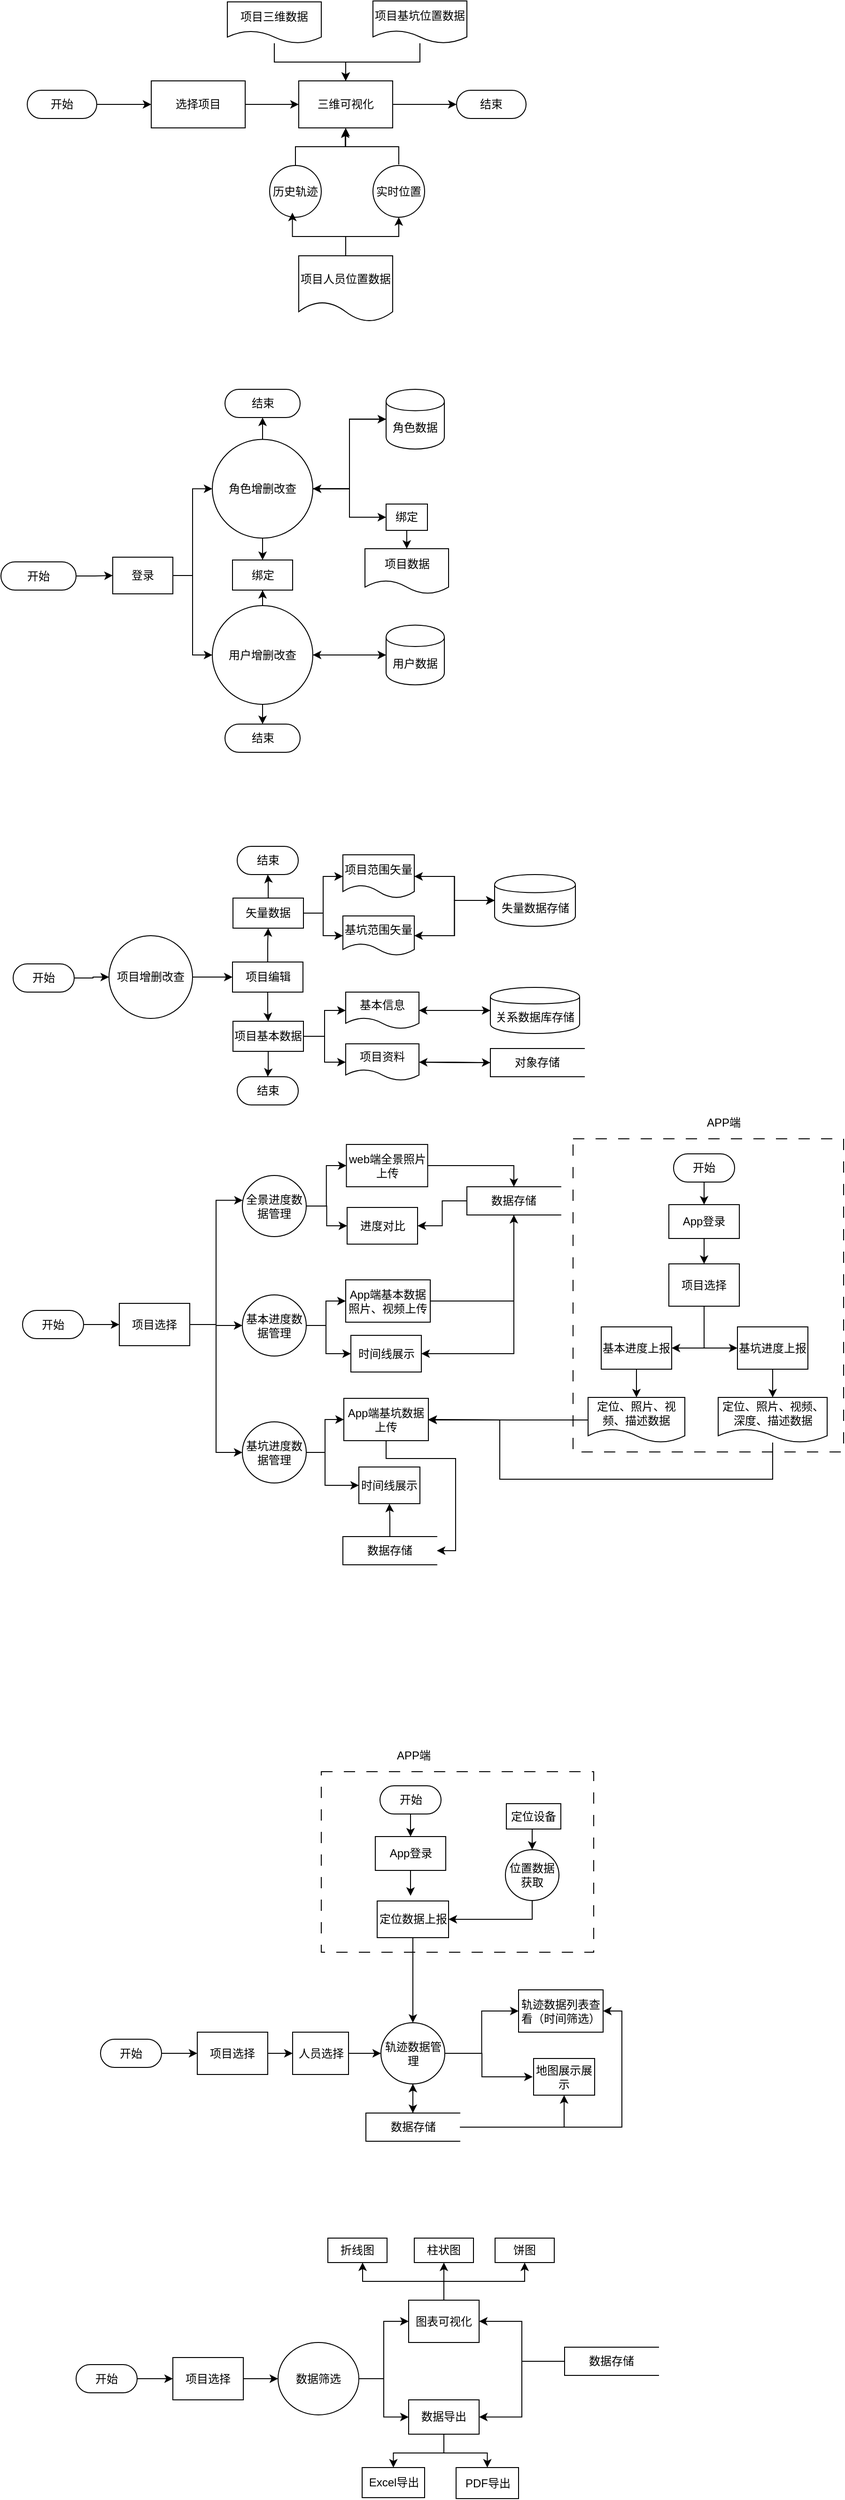 <mxfile version="24.4.4" type="github">
  <diagram name="第 1 页" id="g3jf6REd8ba6eSYv19ur">
    <mxGraphModel dx="1205" dy="669" grid="0" gridSize="10" guides="1" tooltips="1" connect="1" arrows="1" fold="1" page="1" pageScale="1" pageWidth="827" pageHeight="1169" math="0" shadow="0">
      <root>
        <mxCell id="0" />
        <mxCell id="1" parent="0" />
        <mxCell id="pDpPo_hhrUAkRmJw7Qo8-295" value="" style="html=1;dashed=1;whiteSpace=wrap;dashPattern=12 12;" vertex="1" parent="1">
          <mxGeometry x="649" y="1221" width="288" height="333" as="geometry" />
        </mxCell>
        <mxCell id="pDpPo_hhrUAkRmJw7Qo8-256" value="" style="html=1;dashed=1;whiteSpace=wrap;dashPattern=12 12;" vertex="1" parent="1">
          <mxGeometry x="381" y="1894" width="290" height="192" as="geometry" />
        </mxCell>
        <mxCell id="pDpPo_hhrUAkRmJw7Qo8-64" style="edgeStyle=orthogonalEdgeStyle;rounded=0;orthogonalLoop=1;jettySize=auto;html=1;entryX=0;entryY=0.5;entryDx=0;entryDy=0;" edge="1" parent="1" source="pDpPo_hhrUAkRmJw7Qo8-56" target="pDpPo_hhrUAkRmJw7Qo8-57">
          <mxGeometry relative="1" as="geometry" />
        </mxCell>
        <mxCell id="pDpPo_hhrUAkRmJw7Qo8-56" value="开始" style="html=1;dashed=0;whiteSpace=wrap;shape=mxgraph.dfd.start" vertex="1" parent="1">
          <mxGeometry x="68" y="106" width="74" height="30" as="geometry" />
        </mxCell>
        <mxCell id="pDpPo_hhrUAkRmJw7Qo8-65" style="edgeStyle=orthogonalEdgeStyle;rounded=0;orthogonalLoop=1;jettySize=auto;html=1;entryX=0;entryY=0.5;entryDx=0;entryDy=0;" edge="1" parent="1" source="pDpPo_hhrUAkRmJw7Qo8-57" target="pDpPo_hhrUAkRmJw7Qo8-59">
          <mxGeometry relative="1" as="geometry" />
        </mxCell>
        <mxCell id="pDpPo_hhrUAkRmJw7Qo8-57" value="选择项目" style="html=1;dashed=0;whiteSpace=wrap;" vertex="1" parent="1">
          <mxGeometry x="200" y="96" width="100" height="50" as="geometry" />
        </mxCell>
        <mxCell id="pDpPo_hhrUAkRmJw7Qo8-75" style="edgeStyle=orthogonalEdgeStyle;rounded=0;orthogonalLoop=1;jettySize=auto;html=1;entryX=0.5;entryY=0;entryDx=0;entryDy=0;" edge="1" parent="1" source="pDpPo_hhrUAkRmJw7Qo8-58" target="pDpPo_hhrUAkRmJw7Qo8-59">
          <mxGeometry relative="1" as="geometry">
            <mxPoint x="405" y="78.692" as="targetPoint" />
          </mxGeometry>
        </mxCell>
        <mxCell id="pDpPo_hhrUAkRmJw7Qo8-58" value="项目三维数据" style="shape=document;whiteSpace=wrap;html=1;boundedLbl=1;dashed=0;flipH=1;" vertex="1" parent="1">
          <mxGeometry x="281" y="12" width="100" height="44" as="geometry" />
        </mxCell>
        <mxCell id="pDpPo_hhrUAkRmJw7Qo8-59" value="三维可视化" style="html=1;dashed=0;whiteSpace=wrap;" vertex="1" parent="1">
          <mxGeometry x="357" y="96" width="100" height="50" as="geometry" />
        </mxCell>
        <mxCell id="pDpPo_hhrUAkRmJw7Qo8-68" style="edgeStyle=orthogonalEdgeStyle;rounded=0;orthogonalLoop=1;jettySize=auto;html=1;entryX=0.5;entryY=1;entryDx=0;entryDy=0;" edge="1" parent="1" source="pDpPo_hhrUAkRmJw7Qo8-60" target="pDpPo_hhrUAkRmJw7Qo8-63">
          <mxGeometry relative="1" as="geometry" />
        </mxCell>
        <mxCell id="pDpPo_hhrUAkRmJw7Qo8-60" value="项目人员位置数据" style="shape=document;whiteSpace=wrap;html=1;boundedLbl=1;dashed=0;flipH=1;" vertex="1" parent="1">
          <mxGeometry x="357" y="282" width="100" height="70" as="geometry" />
        </mxCell>
        <mxCell id="pDpPo_hhrUAkRmJw7Qo8-76" style="edgeStyle=orthogonalEdgeStyle;rounded=0;orthogonalLoop=1;jettySize=auto;html=1;entryX=0.5;entryY=0;entryDx=0;entryDy=0;" edge="1" parent="1" source="pDpPo_hhrUAkRmJw7Qo8-61" target="pDpPo_hhrUAkRmJw7Qo8-59">
          <mxGeometry relative="1" as="geometry">
            <mxPoint x="407" y="79" as="targetPoint" />
          </mxGeometry>
        </mxCell>
        <mxCell id="pDpPo_hhrUAkRmJw7Qo8-61" value="项目基坑位置数据" style="shape=document;whiteSpace=wrap;html=1;boundedLbl=1;dashed=0;flipH=1;" vertex="1" parent="1">
          <mxGeometry x="436" y="11" width="100" height="45" as="geometry" />
        </mxCell>
        <mxCell id="pDpPo_hhrUAkRmJw7Qo8-72" style="edgeStyle=orthogonalEdgeStyle;rounded=0;orthogonalLoop=1;jettySize=auto;html=1;entryX=0.5;entryY=1;entryDx=0;entryDy=0;" edge="1" parent="1" source="pDpPo_hhrUAkRmJw7Qo8-62" target="pDpPo_hhrUAkRmJw7Qo8-59">
          <mxGeometry relative="1" as="geometry" />
        </mxCell>
        <mxCell id="pDpPo_hhrUAkRmJw7Qo8-62" value="历史轨迹" style="shape=ellipse;html=1;dashed=0;whiteSpace=wrap;aspect=fixed;perimeter=ellipsePerimeter;" vertex="1" parent="1">
          <mxGeometry x="326" y="186" width="55" height="55" as="geometry" />
        </mxCell>
        <mxCell id="pDpPo_hhrUAkRmJw7Qo8-73" style="edgeStyle=orthogonalEdgeStyle;rounded=0;orthogonalLoop=1;jettySize=auto;html=1;" edge="1" parent="1">
          <mxGeometry relative="1" as="geometry">
            <mxPoint x="406.462" y="147.692" as="targetPoint" />
            <mxPoint x="463.5" y="185" as="sourcePoint" />
            <Array as="points">
              <mxPoint x="464" y="166" />
              <mxPoint x="407" y="166" />
            </Array>
          </mxGeometry>
        </mxCell>
        <mxCell id="pDpPo_hhrUAkRmJw7Qo8-63" value="实时位置" style="shape=ellipse;html=1;dashed=0;whiteSpace=wrap;aspect=fixed;perimeter=ellipsePerimeter;" vertex="1" parent="1">
          <mxGeometry x="436" y="186" width="55" height="55" as="geometry" />
        </mxCell>
        <mxCell id="pDpPo_hhrUAkRmJw7Qo8-67" style="edgeStyle=orthogonalEdgeStyle;rounded=0;orthogonalLoop=1;jettySize=auto;html=1;entryX=0.441;entryY=0.912;entryDx=0;entryDy=0;entryPerimeter=0;" edge="1" parent="1" source="pDpPo_hhrUAkRmJw7Qo8-60" target="pDpPo_hhrUAkRmJw7Qo8-62">
          <mxGeometry relative="1" as="geometry" />
        </mxCell>
        <mxCell id="pDpPo_hhrUAkRmJw7Qo8-77" value="结束" style="html=1;dashed=0;whiteSpace=wrap;shape=mxgraph.dfd.start" vertex="1" parent="1">
          <mxGeometry x="525" y="106" width="74" height="30" as="geometry" />
        </mxCell>
        <mxCell id="pDpPo_hhrUAkRmJw7Qo8-80" style="edgeStyle=orthogonalEdgeStyle;rounded=0;orthogonalLoop=1;jettySize=auto;html=1;entryX=0;entryY=0.5;entryDx=0;entryDy=0;entryPerimeter=0;" edge="1" parent="1" source="pDpPo_hhrUAkRmJw7Qo8-59" target="pDpPo_hhrUAkRmJw7Qo8-77">
          <mxGeometry relative="1" as="geometry" />
        </mxCell>
        <mxCell id="pDpPo_hhrUAkRmJw7Qo8-95" style="edgeStyle=orthogonalEdgeStyle;rounded=0;orthogonalLoop=1;jettySize=auto;html=1;entryX=0;entryY=0.5;entryDx=0;entryDy=0;" edge="1" parent="1" source="pDpPo_hhrUAkRmJw7Qo8-81" target="pDpPo_hhrUAkRmJw7Qo8-82">
          <mxGeometry relative="1" as="geometry" />
        </mxCell>
        <mxCell id="pDpPo_hhrUAkRmJw7Qo8-81" value="开始" style="html=1;dashed=0;whiteSpace=wrap;shape=mxgraph.dfd.start" vertex="1" parent="1">
          <mxGeometry x="40" y="607.5" width="80" height="30" as="geometry" />
        </mxCell>
        <mxCell id="pDpPo_hhrUAkRmJw7Qo8-97" style="edgeStyle=orthogonalEdgeStyle;rounded=0;orthogonalLoop=1;jettySize=auto;html=1;entryX=0;entryY=0.5;entryDx=0;entryDy=0;" edge="1" parent="1" source="pDpPo_hhrUAkRmJw7Qo8-82" target="pDpPo_hhrUAkRmJw7Qo8-86">
          <mxGeometry relative="1" as="geometry" />
        </mxCell>
        <mxCell id="pDpPo_hhrUAkRmJw7Qo8-98" style="edgeStyle=orthogonalEdgeStyle;rounded=0;orthogonalLoop=1;jettySize=auto;html=1;entryX=0;entryY=0.5;entryDx=0;entryDy=0;" edge="1" parent="1" source="pDpPo_hhrUAkRmJw7Qo8-82" target="pDpPo_hhrUAkRmJw7Qo8-84">
          <mxGeometry relative="1" as="geometry" />
        </mxCell>
        <mxCell id="pDpPo_hhrUAkRmJw7Qo8-82" value="登录" style="html=1;dashed=0;whiteSpace=wrap;" vertex="1" parent="1">
          <mxGeometry x="159" y="602.5" width="64" height="39" as="geometry" />
        </mxCell>
        <mxCell id="pDpPo_hhrUAkRmJw7Qo8-88" style="edgeStyle=orthogonalEdgeStyle;rounded=0;orthogonalLoop=1;jettySize=auto;html=1;entryX=0;entryY=0.5;entryDx=0;entryDy=0;" edge="1" parent="1" source="pDpPo_hhrUAkRmJw7Qo8-84" target="pDpPo_hhrUAkRmJw7Qo8-85">
          <mxGeometry relative="1" as="geometry" />
        </mxCell>
        <mxCell id="pDpPo_hhrUAkRmJw7Qo8-94" style="edgeStyle=orthogonalEdgeStyle;rounded=0;orthogonalLoop=1;jettySize=auto;html=1;" edge="1" parent="1" source="pDpPo_hhrUAkRmJw7Qo8-84" target="pDpPo_hhrUAkRmJw7Qo8-92">
          <mxGeometry relative="1" as="geometry" />
        </mxCell>
        <mxCell id="pDpPo_hhrUAkRmJw7Qo8-84" value="用户增删改查" style="shape=ellipse;html=1;dashed=0;whiteSpace=wrap;perimeter=ellipsePerimeter;" vertex="1" parent="1">
          <mxGeometry x="265" y="654" width="107" height="105" as="geometry" />
        </mxCell>
        <mxCell id="pDpPo_hhrUAkRmJw7Qo8-89" style="edgeStyle=orthogonalEdgeStyle;rounded=0;orthogonalLoop=1;jettySize=auto;html=1;entryX=1;entryY=0.5;entryDx=0;entryDy=0;" edge="1" parent="1" source="pDpPo_hhrUAkRmJw7Qo8-85" target="pDpPo_hhrUAkRmJw7Qo8-84">
          <mxGeometry relative="1" as="geometry" />
        </mxCell>
        <mxCell id="pDpPo_hhrUAkRmJw7Qo8-85" value="用户数据" style="shape=cylinder;whiteSpace=wrap;html=1;boundedLbl=1;backgroundOutline=1;" vertex="1" parent="1">
          <mxGeometry x="450" y="674.75" width="62" height="63.5" as="geometry" />
        </mxCell>
        <mxCell id="pDpPo_hhrUAkRmJw7Qo8-91" style="edgeStyle=orthogonalEdgeStyle;rounded=0;orthogonalLoop=1;jettySize=auto;html=1;entryX=0;entryY=0.5;entryDx=0;entryDy=0;" edge="1" parent="1" source="pDpPo_hhrUAkRmJw7Qo8-86" target="pDpPo_hhrUAkRmJw7Qo8-87">
          <mxGeometry relative="1" as="geometry" />
        </mxCell>
        <mxCell id="pDpPo_hhrUAkRmJw7Qo8-93" style="edgeStyle=orthogonalEdgeStyle;rounded=0;orthogonalLoop=1;jettySize=auto;html=1;" edge="1" parent="1" source="pDpPo_hhrUAkRmJw7Qo8-86" target="pDpPo_hhrUAkRmJw7Qo8-92">
          <mxGeometry relative="1" as="geometry" />
        </mxCell>
        <mxCell id="pDpPo_hhrUAkRmJw7Qo8-105" style="edgeStyle=orthogonalEdgeStyle;rounded=0;orthogonalLoop=1;jettySize=auto;html=1;" edge="1" parent="1" source="pDpPo_hhrUAkRmJw7Qo8-86" target="pDpPo_hhrUAkRmJw7Qo8-104">
          <mxGeometry relative="1" as="geometry" />
        </mxCell>
        <mxCell id="pDpPo_hhrUAkRmJw7Qo8-86" value="角色增删改查" style="shape=ellipse;html=1;dashed=0;whiteSpace=wrap;perimeter=ellipsePerimeter;" vertex="1" parent="1">
          <mxGeometry x="265" y="477.25" width="107" height="105" as="geometry" />
        </mxCell>
        <mxCell id="pDpPo_hhrUAkRmJw7Qo8-90" style="edgeStyle=orthogonalEdgeStyle;rounded=0;orthogonalLoop=1;jettySize=auto;html=1;entryX=1;entryY=0.5;entryDx=0;entryDy=0;" edge="1" parent="1" source="pDpPo_hhrUAkRmJw7Qo8-87" target="pDpPo_hhrUAkRmJw7Qo8-86">
          <mxGeometry relative="1" as="geometry" />
        </mxCell>
        <mxCell id="pDpPo_hhrUAkRmJw7Qo8-87" value="角色数据" style="shape=cylinder;whiteSpace=wrap;html=1;boundedLbl=1;backgroundOutline=1;" vertex="1" parent="1">
          <mxGeometry x="450" y="424" width="62" height="63.5" as="geometry" />
        </mxCell>
        <mxCell id="pDpPo_hhrUAkRmJw7Qo8-92" value="绑定" style="html=1;dashed=0;whiteSpace=wrap;" vertex="1" parent="1">
          <mxGeometry x="286.5" y="605.5" width="64" height="32" as="geometry" />
        </mxCell>
        <mxCell id="pDpPo_hhrUAkRmJw7Qo8-99" value="结束" style="html=1;dashed=0;whiteSpace=wrap;shape=mxgraph.dfd.start" vertex="1" parent="1">
          <mxGeometry x="278.5" y="780" width="80" height="30" as="geometry" />
        </mxCell>
        <mxCell id="pDpPo_hhrUAkRmJw7Qo8-100" value="结束" style="html=1;dashed=0;whiteSpace=wrap;shape=mxgraph.dfd.start" vertex="1" parent="1">
          <mxGeometry x="278.5" y="424" width="80" height="30" as="geometry" />
        </mxCell>
        <mxCell id="pDpPo_hhrUAkRmJw7Qo8-101" style="edgeStyle=orthogonalEdgeStyle;rounded=0;orthogonalLoop=1;jettySize=auto;html=1;entryX=0.5;entryY=0.5;entryDx=0;entryDy=15;entryPerimeter=0;" edge="1" parent="1" source="pDpPo_hhrUAkRmJw7Qo8-86" target="pDpPo_hhrUAkRmJw7Qo8-100">
          <mxGeometry relative="1" as="geometry" />
        </mxCell>
        <mxCell id="pDpPo_hhrUAkRmJw7Qo8-102" style="edgeStyle=orthogonalEdgeStyle;rounded=0;orthogonalLoop=1;jettySize=auto;html=1;entryX=0.5;entryY=0.5;entryDx=0;entryDy=-15;entryPerimeter=0;" edge="1" parent="1" source="pDpPo_hhrUAkRmJw7Qo8-84" target="pDpPo_hhrUAkRmJw7Qo8-99">
          <mxGeometry relative="1" as="geometry" />
        </mxCell>
        <mxCell id="pDpPo_hhrUAkRmJw7Qo8-103" value="项目数据" style="shape=document;whiteSpace=wrap;html=1;boundedLbl=1;dashed=0;flipH=1;" vertex="1" parent="1">
          <mxGeometry x="427.5" y="593.5" width="89" height="48" as="geometry" />
        </mxCell>
        <mxCell id="pDpPo_hhrUAkRmJw7Qo8-106" style="edgeStyle=orthogonalEdgeStyle;rounded=0;orthogonalLoop=1;jettySize=auto;html=1;exitX=0.5;exitY=1;exitDx=0;exitDy=0;entryX=0.5;entryY=0;entryDx=0;entryDy=0;" edge="1" parent="1" source="pDpPo_hhrUAkRmJw7Qo8-104" target="pDpPo_hhrUAkRmJw7Qo8-103">
          <mxGeometry relative="1" as="geometry" />
        </mxCell>
        <mxCell id="pDpPo_hhrUAkRmJw7Qo8-104" value="绑定" style="html=1;dashed=0;whiteSpace=wrap;" vertex="1" parent="1">
          <mxGeometry x="450" y="546" width="44" height="28" as="geometry" />
        </mxCell>
        <mxCell id="pDpPo_hhrUAkRmJw7Qo8-125" style="edgeStyle=orthogonalEdgeStyle;rounded=0;orthogonalLoop=1;jettySize=auto;html=1;entryX=0;entryY=0.5;entryDx=0;entryDy=0;" edge="1" parent="1" source="pDpPo_hhrUAkRmJw7Qo8-107" target="pDpPo_hhrUAkRmJw7Qo8-109">
          <mxGeometry relative="1" as="geometry" />
        </mxCell>
        <mxCell id="pDpPo_hhrUAkRmJw7Qo8-107" value="开始" style="html=1;dashed=0;whiteSpace=wrap;shape=mxgraph.dfd.start" vertex="1" parent="1">
          <mxGeometry x="53" y="1035" width="65" height="30" as="geometry" />
        </mxCell>
        <mxCell id="pDpPo_hhrUAkRmJw7Qo8-126" style="edgeStyle=orthogonalEdgeStyle;rounded=0;orthogonalLoop=1;jettySize=auto;html=1;entryX=0;entryY=0.5;entryDx=0;entryDy=0;" edge="1" parent="1" source="pDpPo_hhrUAkRmJw7Qo8-109" target="pDpPo_hhrUAkRmJw7Qo8-110">
          <mxGeometry relative="1" as="geometry" />
        </mxCell>
        <mxCell id="pDpPo_hhrUAkRmJw7Qo8-109" value="项目增删改查" style="shape=ellipse;html=1;dashed=0;whiteSpace=wrap;perimeter=ellipsePerimeter;" vertex="1" parent="1">
          <mxGeometry x="155" y="1005" width="89" height="88" as="geometry" />
        </mxCell>
        <mxCell id="pDpPo_hhrUAkRmJw7Qo8-127" style="edgeStyle=orthogonalEdgeStyle;rounded=0;orthogonalLoop=1;jettySize=auto;html=1;entryX=0.5;entryY=1;entryDx=0;entryDy=0;" edge="1" parent="1" source="pDpPo_hhrUAkRmJw7Qo8-110" target="pDpPo_hhrUAkRmJw7Qo8-115">
          <mxGeometry relative="1" as="geometry" />
        </mxCell>
        <mxCell id="pDpPo_hhrUAkRmJw7Qo8-128" style="edgeStyle=orthogonalEdgeStyle;rounded=0;orthogonalLoop=1;jettySize=auto;html=1;entryX=0.5;entryY=0;entryDx=0;entryDy=0;" edge="1" parent="1" source="pDpPo_hhrUAkRmJw7Qo8-110" target="pDpPo_hhrUAkRmJw7Qo8-118">
          <mxGeometry relative="1" as="geometry" />
        </mxCell>
        <mxCell id="pDpPo_hhrUAkRmJw7Qo8-110" value="项目编辑" style="html=1;dashed=0;whiteSpace=wrap;" vertex="1" parent="1">
          <mxGeometry x="286.5" y="1033" width="75" height="32" as="geometry" />
        </mxCell>
        <mxCell id="pDpPo_hhrUAkRmJw7Qo8-141" style="edgeStyle=orthogonalEdgeStyle;rounded=0;orthogonalLoop=1;jettySize=auto;html=1;entryX=0;entryY=0.5;entryDx=0;entryDy=0;" edge="1" parent="1" source="pDpPo_hhrUAkRmJw7Qo8-111" target="pDpPo_hhrUAkRmJw7Qo8-121">
          <mxGeometry relative="1" as="geometry" />
        </mxCell>
        <mxCell id="pDpPo_hhrUAkRmJw7Qo8-111" value="基本信息" style="shape=document;whiteSpace=wrap;html=1;boundedLbl=1;dashed=0;flipH=1;" vertex="1" parent="1">
          <mxGeometry x="407" y="1065" width="78" height="39" as="geometry" />
        </mxCell>
        <mxCell id="pDpPo_hhrUAkRmJw7Qo8-133" style="edgeStyle=orthogonalEdgeStyle;rounded=0;orthogonalLoop=1;jettySize=auto;html=1;entryX=0;entryY=0.5;entryDx=0;entryDy=0;" edge="1" parent="1" source="pDpPo_hhrUAkRmJw7Qo8-115" target="pDpPo_hhrUAkRmJw7Qo8-116">
          <mxGeometry relative="1" as="geometry" />
        </mxCell>
        <mxCell id="pDpPo_hhrUAkRmJw7Qo8-134" style="edgeStyle=orthogonalEdgeStyle;rounded=0;orthogonalLoop=1;jettySize=auto;html=1;entryX=0;entryY=0.5;entryDx=0;entryDy=0;" edge="1" parent="1" source="pDpPo_hhrUAkRmJw7Qo8-115" target="pDpPo_hhrUAkRmJw7Qo8-117">
          <mxGeometry relative="1" as="geometry" />
        </mxCell>
        <mxCell id="pDpPo_hhrUAkRmJw7Qo8-115" value="矢量数据" style="html=1;dashed=0;whiteSpace=wrap;" vertex="1" parent="1">
          <mxGeometry x="287" y="965" width="75" height="32" as="geometry" />
        </mxCell>
        <mxCell id="pDpPo_hhrUAkRmJw7Qo8-135" style="edgeStyle=orthogonalEdgeStyle;rounded=0;orthogonalLoop=1;jettySize=auto;html=1;" edge="1" parent="1" source="pDpPo_hhrUAkRmJw7Qo8-116" target="pDpPo_hhrUAkRmJw7Qo8-120">
          <mxGeometry relative="1" as="geometry" />
        </mxCell>
        <mxCell id="pDpPo_hhrUAkRmJw7Qo8-116" value="项目范围矢量" style="shape=document;whiteSpace=wrap;html=1;boundedLbl=1;dashed=0;flipH=1;" vertex="1" parent="1">
          <mxGeometry x="404" y="919" width="76" height="46" as="geometry" />
        </mxCell>
        <mxCell id="pDpPo_hhrUAkRmJw7Qo8-136" style="edgeStyle=orthogonalEdgeStyle;rounded=0;orthogonalLoop=1;jettySize=auto;html=1;entryX=0;entryY=0.5;entryDx=0;entryDy=0;" edge="1" parent="1" source="pDpPo_hhrUAkRmJw7Qo8-117" target="pDpPo_hhrUAkRmJw7Qo8-120">
          <mxGeometry relative="1" as="geometry" />
        </mxCell>
        <mxCell id="pDpPo_hhrUAkRmJw7Qo8-117" value="基坑范围矢量" style="shape=document;whiteSpace=wrap;html=1;boundedLbl=1;dashed=0;flipH=1;" vertex="1" parent="1">
          <mxGeometry x="404" y="984" width="76" height="42" as="geometry" />
        </mxCell>
        <mxCell id="pDpPo_hhrUAkRmJw7Qo8-131" style="edgeStyle=orthogonalEdgeStyle;rounded=0;orthogonalLoop=1;jettySize=auto;html=1;entryX=0;entryY=0.5;entryDx=0;entryDy=0;" edge="1" parent="1" source="pDpPo_hhrUAkRmJw7Qo8-118" target="pDpPo_hhrUAkRmJw7Qo8-111">
          <mxGeometry relative="1" as="geometry" />
        </mxCell>
        <mxCell id="pDpPo_hhrUAkRmJw7Qo8-132" style="edgeStyle=orthogonalEdgeStyle;rounded=0;orthogonalLoop=1;jettySize=auto;html=1;" edge="1" parent="1" source="pDpPo_hhrUAkRmJw7Qo8-118" target="pDpPo_hhrUAkRmJw7Qo8-119">
          <mxGeometry relative="1" as="geometry" />
        </mxCell>
        <mxCell id="pDpPo_hhrUAkRmJw7Qo8-118" value="项目基本数据" style="html=1;dashed=0;whiteSpace=wrap;" vertex="1" parent="1">
          <mxGeometry x="287" y="1096" width="75" height="32" as="geometry" />
        </mxCell>
        <mxCell id="pDpPo_hhrUAkRmJw7Qo8-143" style="edgeStyle=orthogonalEdgeStyle;rounded=0;orthogonalLoop=1;jettySize=auto;html=1;entryX=0;entryY=0.5;entryDx=0;entryDy=0;" edge="1" parent="1" source="pDpPo_hhrUAkRmJw7Qo8-119" target="pDpPo_hhrUAkRmJw7Qo8-122">
          <mxGeometry relative="1" as="geometry" />
        </mxCell>
        <mxCell id="pDpPo_hhrUAkRmJw7Qo8-119" value="项目资料" style="shape=document;whiteSpace=wrap;html=1;boundedLbl=1;dashed=0;flipH=1;" vertex="1" parent="1">
          <mxGeometry x="407" y="1120" width="78" height="39" as="geometry" />
        </mxCell>
        <mxCell id="pDpPo_hhrUAkRmJw7Qo8-137" style="edgeStyle=orthogonalEdgeStyle;rounded=0;orthogonalLoop=1;jettySize=auto;html=1;entryX=1;entryY=0.5;entryDx=0;entryDy=0;" edge="1" parent="1" source="pDpPo_hhrUAkRmJw7Qo8-120" target="pDpPo_hhrUAkRmJw7Qo8-116">
          <mxGeometry relative="1" as="geometry" />
        </mxCell>
        <mxCell id="pDpPo_hhrUAkRmJw7Qo8-138" style="edgeStyle=orthogonalEdgeStyle;rounded=0;orthogonalLoop=1;jettySize=auto;html=1;entryX=1;entryY=0.5;entryDx=0;entryDy=0;" edge="1" parent="1" source="pDpPo_hhrUAkRmJw7Qo8-120" target="pDpPo_hhrUAkRmJw7Qo8-117">
          <mxGeometry relative="1" as="geometry" />
        </mxCell>
        <mxCell id="pDpPo_hhrUAkRmJw7Qo8-120" value="失量数据存储" style="shape=cylinder;whiteSpace=wrap;html=1;boundedLbl=1;backgroundOutline=1;" vertex="1" parent="1">
          <mxGeometry x="565.5" y="940" width="86" height="55" as="geometry" />
        </mxCell>
        <mxCell id="pDpPo_hhrUAkRmJw7Qo8-140" style="edgeStyle=orthogonalEdgeStyle;rounded=0;orthogonalLoop=1;jettySize=auto;html=1;entryX=1;entryY=0.5;entryDx=0;entryDy=0;" edge="1" parent="1" source="pDpPo_hhrUAkRmJw7Qo8-121" target="pDpPo_hhrUAkRmJw7Qo8-111">
          <mxGeometry relative="1" as="geometry" />
        </mxCell>
        <mxCell id="pDpPo_hhrUAkRmJw7Qo8-121" value="关系数据库存储" style="shape=cylinder;whiteSpace=wrap;html=1;boundedLbl=1;backgroundOutline=1;" vertex="1" parent="1">
          <mxGeometry x="561" y="1060" width="95" height="49" as="geometry" />
        </mxCell>
        <mxCell id="pDpPo_hhrUAkRmJw7Qo8-142" style="edgeStyle=orthogonalEdgeStyle;rounded=0;orthogonalLoop=1;jettySize=auto;html=1;entryX=1;entryY=0.5;entryDx=0;entryDy=0;" edge="1" parent="1" source="pDpPo_hhrUAkRmJw7Qo8-122" target="pDpPo_hhrUAkRmJw7Qo8-119">
          <mxGeometry relative="1" as="geometry" />
        </mxCell>
        <mxCell id="pDpPo_hhrUAkRmJw7Qo8-122" value="对象存储" style="html=1;dashed=0;whiteSpace=wrap;shape=partialRectangle;right=0;" vertex="1" parent="1">
          <mxGeometry x="561" y="1125" width="100" height="30" as="geometry" />
        </mxCell>
        <mxCell id="pDpPo_hhrUAkRmJw7Qo8-145" value="结束" style="html=1;dashed=0;whiteSpace=wrap;shape=mxgraph.dfd.start" vertex="1" parent="1">
          <mxGeometry x="291.5" y="910" width="65" height="30" as="geometry" />
        </mxCell>
        <mxCell id="pDpPo_hhrUAkRmJw7Qo8-146" style="edgeStyle=orthogonalEdgeStyle;rounded=0;orthogonalLoop=1;jettySize=auto;html=1;entryX=0.5;entryY=0.5;entryDx=0;entryDy=15;entryPerimeter=0;" edge="1" parent="1" source="pDpPo_hhrUAkRmJw7Qo8-115" target="pDpPo_hhrUAkRmJw7Qo8-145">
          <mxGeometry relative="1" as="geometry" />
        </mxCell>
        <mxCell id="pDpPo_hhrUAkRmJw7Qo8-147" value="结束" style="html=1;dashed=0;whiteSpace=wrap;shape=mxgraph.dfd.start" vertex="1" parent="1">
          <mxGeometry x="291.5" y="1155" width="65" height="30" as="geometry" />
        </mxCell>
        <mxCell id="pDpPo_hhrUAkRmJw7Qo8-148" style="edgeStyle=orthogonalEdgeStyle;rounded=0;orthogonalLoop=1;jettySize=auto;html=1;entryX=0.5;entryY=0.5;entryDx=0;entryDy=-15;entryPerimeter=0;" edge="1" parent="1" source="pDpPo_hhrUAkRmJw7Qo8-118" target="pDpPo_hhrUAkRmJw7Qo8-147">
          <mxGeometry relative="1" as="geometry" />
        </mxCell>
        <mxCell id="pDpPo_hhrUAkRmJw7Qo8-187" style="edgeStyle=orthogonalEdgeStyle;rounded=0;orthogonalLoop=1;jettySize=auto;html=1;entryX=0;entryY=0.5;entryDx=0;entryDy=0;" edge="1" parent="1" source="pDpPo_hhrUAkRmJw7Qo8-149" target="pDpPo_hhrUAkRmJw7Qo8-151">
          <mxGeometry relative="1" as="geometry" />
        </mxCell>
        <mxCell id="pDpPo_hhrUAkRmJw7Qo8-149" value="开始" style="html=1;dashed=0;whiteSpace=wrap;shape=mxgraph.dfd.start" vertex="1" parent="1">
          <mxGeometry x="63" y="1403.5" width="65" height="30" as="geometry" />
        </mxCell>
        <mxCell id="pDpPo_hhrUAkRmJw7Qo8-189" style="edgeStyle=orthogonalEdgeStyle;rounded=0;orthogonalLoop=1;jettySize=auto;html=1;entryX=0;entryY=0.5;entryDx=0;entryDy=0;" edge="1" parent="1" source="pDpPo_hhrUAkRmJw7Qo8-151" target="pDpPo_hhrUAkRmJw7Qo8-154">
          <mxGeometry relative="1" as="geometry" />
        </mxCell>
        <mxCell id="pDpPo_hhrUAkRmJw7Qo8-190" style="edgeStyle=orthogonalEdgeStyle;rounded=0;orthogonalLoop=1;jettySize=auto;html=1;entryX=0;entryY=0.5;entryDx=0;entryDy=0;" edge="1" parent="1" source="pDpPo_hhrUAkRmJw7Qo8-151" target="pDpPo_hhrUAkRmJw7Qo8-156">
          <mxGeometry relative="1" as="geometry" />
        </mxCell>
        <mxCell id="pDpPo_hhrUAkRmJw7Qo8-151" value="项目选择" style="html=1;dashed=0;whiteSpace=wrap;" vertex="1" parent="1">
          <mxGeometry x="166" y="1396" width="75" height="45" as="geometry" />
        </mxCell>
        <mxCell id="pDpPo_hhrUAkRmJw7Qo8-201" style="edgeStyle=orthogonalEdgeStyle;rounded=0;orthogonalLoop=1;jettySize=auto;html=1;entryX=0.5;entryY=0;entryDx=0;entryDy=0;" edge="1" parent="1" source="pDpPo_hhrUAkRmJw7Qo8-152" target="pDpPo_hhrUAkRmJw7Qo8-186">
          <mxGeometry relative="1" as="geometry" />
        </mxCell>
        <mxCell id="pDpPo_hhrUAkRmJw7Qo8-152" value="web端全景照片上传" style="html=1;dashed=0;whiteSpace=wrap;" vertex="1" parent="1">
          <mxGeometry x="407.75" y="1227" width="86.5" height="45" as="geometry" />
        </mxCell>
        <mxCell id="pDpPo_hhrUAkRmJw7Qo8-198" style="edgeStyle=orthogonalEdgeStyle;rounded=0;orthogonalLoop=1;jettySize=auto;html=1;" edge="1" parent="1" source="pDpPo_hhrUAkRmJw7Qo8-153" target="pDpPo_hhrUAkRmJw7Qo8-152">
          <mxGeometry relative="1" as="geometry" />
        </mxCell>
        <mxCell id="pDpPo_hhrUAkRmJw7Qo8-199" style="edgeStyle=orthogonalEdgeStyle;rounded=0;orthogonalLoop=1;jettySize=auto;html=1;entryX=0;entryY=0.5;entryDx=0;entryDy=0;" edge="1" parent="1" source="pDpPo_hhrUAkRmJw7Qo8-153" target="pDpPo_hhrUAkRmJw7Qo8-159">
          <mxGeometry relative="1" as="geometry" />
        </mxCell>
        <mxCell id="pDpPo_hhrUAkRmJw7Qo8-153" value="全景进度数据管理" style="shape=ellipse;html=1;dashed=0;whiteSpace=wrap;perimeter=ellipsePerimeter;" vertex="1" parent="1">
          <mxGeometry x="297" y="1260" width="68" height="65" as="geometry" />
        </mxCell>
        <mxCell id="pDpPo_hhrUAkRmJw7Qo8-196" style="edgeStyle=orthogonalEdgeStyle;rounded=0;orthogonalLoop=1;jettySize=auto;html=1;entryX=0;entryY=0.5;entryDx=0;entryDy=0;" edge="1" parent="1" source="pDpPo_hhrUAkRmJw7Qo8-154" target="pDpPo_hhrUAkRmJw7Qo8-155">
          <mxGeometry relative="1" as="geometry" />
        </mxCell>
        <mxCell id="pDpPo_hhrUAkRmJw7Qo8-197" style="edgeStyle=orthogonalEdgeStyle;rounded=0;orthogonalLoop=1;jettySize=auto;html=1;entryX=0;entryY=0.5;entryDx=0;entryDy=0;" edge="1" parent="1" source="pDpPo_hhrUAkRmJw7Qo8-154" target="pDpPo_hhrUAkRmJw7Qo8-160">
          <mxGeometry relative="1" as="geometry">
            <Array as="points">
              <mxPoint x="386" y="1420" />
              <mxPoint x="386" y="1450" />
            </Array>
          </mxGeometry>
        </mxCell>
        <mxCell id="pDpPo_hhrUAkRmJw7Qo8-154" value="基本进度数据管理" style="shape=ellipse;html=1;dashed=0;whiteSpace=wrap;perimeter=ellipsePerimeter;" vertex="1" parent="1">
          <mxGeometry x="297" y="1387" width="68" height="65" as="geometry" />
        </mxCell>
        <mxCell id="pDpPo_hhrUAkRmJw7Qo8-207" style="edgeStyle=orthogonalEdgeStyle;rounded=0;orthogonalLoop=1;jettySize=auto;html=1;entryX=0.5;entryY=1;entryDx=0;entryDy=0;" edge="1" parent="1" source="pDpPo_hhrUAkRmJw7Qo8-155" target="pDpPo_hhrUAkRmJw7Qo8-186">
          <mxGeometry relative="1" as="geometry" />
        </mxCell>
        <mxCell id="pDpPo_hhrUAkRmJw7Qo8-155" value="App端基本数据照片、视频上传" style="html=1;dashed=0;whiteSpace=wrap;" vertex="1" parent="1">
          <mxGeometry x="407" y="1371" width="90" height="45" as="geometry" />
        </mxCell>
        <mxCell id="pDpPo_hhrUAkRmJw7Qo8-191" style="edgeStyle=orthogonalEdgeStyle;rounded=0;orthogonalLoop=1;jettySize=auto;html=1;entryX=0;entryY=0.5;entryDx=0;entryDy=0;" edge="1" parent="1" source="pDpPo_hhrUAkRmJw7Qo8-156" target="pDpPo_hhrUAkRmJw7Qo8-157">
          <mxGeometry relative="1" as="geometry" />
        </mxCell>
        <mxCell id="pDpPo_hhrUAkRmJw7Qo8-192" style="edgeStyle=orthogonalEdgeStyle;rounded=0;orthogonalLoop=1;jettySize=auto;html=1;entryX=0;entryY=0.5;entryDx=0;entryDy=0;" edge="1" parent="1" source="pDpPo_hhrUAkRmJw7Qo8-156" target="pDpPo_hhrUAkRmJw7Qo8-195">
          <mxGeometry relative="1" as="geometry">
            <mxPoint x="398.5" y="1594" as="targetPoint" />
            <Array as="points">
              <mxPoint x="385" y="1555" />
              <mxPoint x="385" y="1590" />
            </Array>
          </mxGeometry>
        </mxCell>
        <mxCell id="pDpPo_hhrUAkRmJw7Qo8-156" value="基坑进度数据管理" style="shape=ellipse;html=1;dashed=0;whiteSpace=wrap;perimeter=ellipsePerimeter;" vertex="1" parent="1">
          <mxGeometry x="297" y="1522" width="68" height="65" as="geometry" />
        </mxCell>
        <mxCell id="pDpPo_hhrUAkRmJw7Qo8-206" style="edgeStyle=orthogonalEdgeStyle;rounded=0;orthogonalLoop=1;jettySize=auto;html=1;entryX=1;entryY=0.5;entryDx=0;entryDy=0;" edge="1" parent="1" source="pDpPo_hhrUAkRmJw7Qo8-157" target="pDpPo_hhrUAkRmJw7Qo8-185">
          <mxGeometry relative="1" as="geometry">
            <Array as="points">
              <mxPoint x="450" y="1561" />
              <mxPoint x="524" y="1561" />
              <mxPoint x="524" y="1659" />
            </Array>
          </mxGeometry>
        </mxCell>
        <mxCell id="pDpPo_hhrUAkRmJw7Qo8-157" value="App端基坑数据上传" style="html=1;dashed=0;whiteSpace=wrap;" vertex="1" parent="1">
          <mxGeometry x="405" y="1497" width="90" height="45" as="geometry" />
        </mxCell>
        <mxCell id="pDpPo_hhrUAkRmJw7Qo8-159" value="进度对比" style="html=1;dashed=0;whiteSpace=wrap;" vertex="1" parent="1">
          <mxGeometry x="408.5" y="1294" width="75" height="39" as="geometry" />
        </mxCell>
        <mxCell id="pDpPo_hhrUAkRmJw7Qo8-160" value="时间线展示" style="html=1;dashed=0;whiteSpace=wrap;" vertex="1" parent="1">
          <mxGeometry x="412.5" y="1430" width="75" height="39" as="geometry" />
        </mxCell>
        <mxCell id="pDpPo_hhrUAkRmJw7Qo8-174" style="edgeStyle=orthogonalEdgeStyle;rounded=0;orthogonalLoop=1;jettySize=auto;html=1;" edge="1" parent="1" source="pDpPo_hhrUAkRmJw7Qo8-162" target="pDpPo_hhrUAkRmJw7Qo8-163">
          <mxGeometry relative="1" as="geometry" />
        </mxCell>
        <mxCell id="pDpPo_hhrUAkRmJw7Qo8-162" value="开始" style="html=1;dashed=0;whiteSpace=wrap;shape=mxgraph.dfd.start" vertex="1" parent="1">
          <mxGeometry x="756" y="1237" width="65" height="30" as="geometry" />
        </mxCell>
        <mxCell id="pDpPo_hhrUAkRmJw7Qo8-175" style="edgeStyle=orthogonalEdgeStyle;rounded=0;orthogonalLoop=1;jettySize=auto;html=1;" edge="1" parent="1" source="pDpPo_hhrUAkRmJw7Qo8-163" target="pDpPo_hhrUAkRmJw7Qo8-173">
          <mxGeometry relative="1" as="geometry" />
        </mxCell>
        <mxCell id="pDpPo_hhrUAkRmJw7Qo8-163" value="App登录" style="html=1;dashed=0;whiteSpace=wrap;" vertex="1" parent="1">
          <mxGeometry x="751" y="1291" width="75" height="36" as="geometry" />
        </mxCell>
        <mxCell id="pDpPo_hhrUAkRmJw7Qo8-179" style="edgeStyle=orthogonalEdgeStyle;rounded=0;orthogonalLoop=1;jettySize=auto;html=1;entryX=0.5;entryY=0;entryDx=0;entryDy=0;" edge="1" parent="1" source="pDpPo_hhrUAkRmJw7Qo8-166" target="pDpPo_hhrUAkRmJw7Qo8-169">
          <mxGeometry relative="1" as="geometry" />
        </mxCell>
        <mxCell id="pDpPo_hhrUAkRmJw7Qo8-166" value="基本进度上报" style="html=1;dashed=0;whiteSpace=wrap;" vertex="1" parent="1">
          <mxGeometry x="679" y="1421" width="75" height="45" as="geometry" />
        </mxCell>
        <mxCell id="pDpPo_hhrUAkRmJw7Qo8-180" style="edgeStyle=orthogonalEdgeStyle;rounded=0;orthogonalLoop=1;jettySize=auto;html=1;entryX=0.5;entryY=0;entryDx=0;entryDy=0;" edge="1" parent="1" source="pDpPo_hhrUAkRmJw7Qo8-167" target="pDpPo_hhrUAkRmJw7Qo8-170">
          <mxGeometry relative="1" as="geometry" />
        </mxCell>
        <mxCell id="pDpPo_hhrUAkRmJw7Qo8-167" value="基坑进度上报" style="html=1;dashed=0;whiteSpace=wrap;" vertex="1" parent="1">
          <mxGeometry x="824" y="1421" width="75" height="45" as="geometry" />
        </mxCell>
        <mxCell id="pDpPo_hhrUAkRmJw7Qo8-181" style="edgeStyle=orthogonalEdgeStyle;rounded=0;orthogonalLoop=1;jettySize=auto;html=1;" edge="1" parent="1" source="pDpPo_hhrUAkRmJw7Qo8-169" target="pDpPo_hhrUAkRmJw7Qo8-157">
          <mxGeometry relative="1" as="geometry" />
        </mxCell>
        <mxCell id="pDpPo_hhrUAkRmJw7Qo8-169" value="定位、照片、视频、描述数据" style="shape=document;whiteSpace=wrap;html=1;boundedLbl=1;dashed=0;flipH=1;" vertex="1" parent="1">
          <mxGeometry x="665" y="1496" width="103" height="48" as="geometry" />
        </mxCell>
        <mxCell id="pDpPo_hhrUAkRmJw7Qo8-182" style="edgeStyle=orthogonalEdgeStyle;rounded=0;orthogonalLoop=1;jettySize=auto;html=1;" edge="1" parent="1" source="pDpPo_hhrUAkRmJw7Qo8-170" target="pDpPo_hhrUAkRmJw7Qo8-157">
          <mxGeometry relative="1" as="geometry">
            <Array as="points">
              <mxPoint x="862" y="1583" />
              <mxPoint x="571" y="1583" />
              <mxPoint x="571" y="1520" />
            </Array>
          </mxGeometry>
        </mxCell>
        <mxCell id="pDpPo_hhrUAkRmJw7Qo8-170" value="定位、照片、视频、深度、描述数据" style="shape=document;whiteSpace=wrap;html=1;boundedLbl=1;dashed=0;flipH=1;" vertex="1" parent="1">
          <mxGeometry x="803.5" y="1496" width="116" height="48" as="geometry" />
        </mxCell>
        <mxCell id="pDpPo_hhrUAkRmJw7Qo8-177" style="edgeStyle=orthogonalEdgeStyle;rounded=0;orthogonalLoop=1;jettySize=auto;html=1;entryX=1;entryY=0.5;entryDx=0;entryDy=0;" edge="1" parent="1" source="pDpPo_hhrUAkRmJw7Qo8-173" target="pDpPo_hhrUAkRmJw7Qo8-166">
          <mxGeometry relative="1" as="geometry" />
        </mxCell>
        <mxCell id="pDpPo_hhrUAkRmJw7Qo8-178" style="edgeStyle=orthogonalEdgeStyle;rounded=0;orthogonalLoop=1;jettySize=auto;html=1;entryX=0;entryY=0.5;entryDx=0;entryDy=0;" edge="1" parent="1" source="pDpPo_hhrUAkRmJw7Qo8-173" target="pDpPo_hhrUAkRmJw7Qo8-167">
          <mxGeometry relative="1" as="geometry" />
        </mxCell>
        <mxCell id="pDpPo_hhrUAkRmJw7Qo8-173" value="项目选择" style="html=1;dashed=0;whiteSpace=wrap;" vertex="1" parent="1">
          <mxGeometry x="751" y="1354" width="75" height="45" as="geometry" />
        </mxCell>
        <mxCell id="pDpPo_hhrUAkRmJw7Qo8-204" style="edgeStyle=orthogonalEdgeStyle;rounded=0;orthogonalLoop=1;jettySize=auto;html=1;entryX=0.5;entryY=1;entryDx=0;entryDy=0;" edge="1" parent="1" source="pDpPo_hhrUAkRmJw7Qo8-185" target="pDpPo_hhrUAkRmJw7Qo8-195">
          <mxGeometry relative="1" as="geometry" />
        </mxCell>
        <mxCell id="pDpPo_hhrUAkRmJw7Qo8-185" value="数据存储" style="html=1;dashed=0;whiteSpace=wrap;shape=partialRectangle;right=0;" vertex="1" parent="1">
          <mxGeometry x="404" y="1644" width="100" height="30" as="geometry" />
        </mxCell>
        <mxCell id="pDpPo_hhrUAkRmJw7Qo8-203" style="edgeStyle=orthogonalEdgeStyle;rounded=0;orthogonalLoop=1;jettySize=auto;html=1;entryX=1;entryY=0.5;entryDx=0;entryDy=0;" edge="1" parent="1" source="pDpPo_hhrUAkRmJw7Qo8-186" target="pDpPo_hhrUAkRmJw7Qo8-159">
          <mxGeometry relative="1" as="geometry" />
        </mxCell>
        <mxCell id="pDpPo_hhrUAkRmJw7Qo8-208" style="edgeStyle=orthogonalEdgeStyle;rounded=0;orthogonalLoop=1;jettySize=auto;html=1;entryX=1;entryY=0.5;entryDx=0;entryDy=0;" edge="1" parent="1" source="pDpPo_hhrUAkRmJw7Qo8-186" target="pDpPo_hhrUAkRmJw7Qo8-160">
          <mxGeometry relative="1" as="geometry">
            <Array as="points">
              <mxPoint x="586" y="1450" />
            </Array>
          </mxGeometry>
        </mxCell>
        <mxCell id="pDpPo_hhrUAkRmJw7Qo8-186" value="数据存储" style="html=1;dashed=0;whiteSpace=wrap;shape=partialRectangle;right=0;" vertex="1" parent="1">
          <mxGeometry x="536" y="1272" width="100" height="30" as="geometry" />
        </mxCell>
        <mxCell id="pDpPo_hhrUAkRmJw7Qo8-188" style="edgeStyle=orthogonalEdgeStyle;rounded=0;orthogonalLoop=1;jettySize=auto;html=1;entryX=0.005;entryY=0.406;entryDx=0;entryDy=0;entryPerimeter=0;" edge="1" parent="1" source="pDpPo_hhrUAkRmJw7Qo8-151" target="pDpPo_hhrUAkRmJw7Qo8-153">
          <mxGeometry relative="1" as="geometry" />
        </mxCell>
        <mxCell id="pDpPo_hhrUAkRmJw7Qo8-195" value="时间线展示" style="html=1;dashed=0;whiteSpace=wrap;" vertex="1" parent="1">
          <mxGeometry x="421" y="1570" width="65" height="39" as="geometry" />
        </mxCell>
        <mxCell id="pDpPo_hhrUAkRmJw7Qo8-210" style="edgeStyle=orthogonalEdgeStyle;rounded=0;orthogonalLoop=1;jettySize=auto;html=1;entryX=0;entryY=0.5;entryDx=0;entryDy=0;" edge="1" parent="1" source="pDpPo_hhrUAkRmJw7Qo8-211" target="pDpPo_hhrUAkRmJw7Qo8-214">
          <mxGeometry relative="1" as="geometry" />
        </mxCell>
        <mxCell id="pDpPo_hhrUAkRmJw7Qo8-211" value="开始" style="html=1;dashed=0;whiteSpace=wrap;shape=mxgraph.dfd.start" vertex="1" parent="1">
          <mxGeometry x="146" y="2178.5" width="65" height="30" as="geometry" />
        </mxCell>
        <mxCell id="pDpPo_hhrUAkRmJw7Qo8-262" style="edgeStyle=orthogonalEdgeStyle;rounded=0;orthogonalLoop=1;jettySize=auto;html=1;entryX=0;entryY=0.5;entryDx=0;entryDy=0;" edge="1" parent="1" source="pDpPo_hhrUAkRmJw7Qo8-214" target="pDpPo_hhrUAkRmJw7Qo8-254">
          <mxGeometry relative="1" as="geometry" />
        </mxCell>
        <mxCell id="pDpPo_hhrUAkRmJw7Qo8-214" value="项目选择" style="html=1;dashed=0;whiteSpace=wrap;" vertex="1" parent="1">
          <mxGeometry x="249" y="2171" width="75" height="45" as="geometry" />
        </mxCell>
        <mxCell id="pDpPo_hhrUAkRmJw7Qo8-264" style="edgeStyle=orthogonalEdgeStyle;rounded=0;orthogonalLoop=1;jettySize=auto;html=1;entryX=0.5;entryY=0;entryDx=0;entryDy=0;" edge="1" parent="1" source="pDpPo_hhrUAkRmJw7Qo8-227" target="pDpPo_hhrUAkRmJw7Qo8-248">
          <mxGeometry relative="1" as="geometry" />
        </mxCell>
        <mxCell id="pDpPo_hhrUAkRmJw7Qo8-266" style="edgeStyle=orthogonalEdgeStyle;rounded=0;orthogonalLoop=1;jettySize=auto;html=1;entryX=0;entryY=0.5;entryDx=0;entryDy=0;" edge="1" parent="1" source="pDpPo_hhrUAkRmJw7Qo8-227" target="pDpPo_hhrUAkRmJw7Qo8-229">
          <mxGeometry relative="1" as="geometry" />
        </mxCell>
        <mxCell id="pDpPo_hhrUAkRmJw7Qo8-267" style="edgeStyle=orthogonalEdgeStyle;rounded=0;orthogonalLoop=1;jettySize=auto;html=1;entryX=0;entryY=0.5;entryDx=0;entryDy=0;" edge="1" parent="1">
          <mxGeometry relative="1" as="geometry">
            <mxPoint x="511.5" y="2193.538" as="sourcePoint" />
            <mxPoint x="606.0" y="2218.5" as="targetPoint" />
            <Array as="points">
              <mxPoint x="552" y="2194" />
              <mxPoint x="552" y="2219" />
            </Array>
          </mxGeometry>
        </mxCell>
        <mxCell id="pDpPo_hhrUAkRmJw7Qo8-227" value="轨迹数据管理" style="shape=ellipse;html=1;dashed=0;whiteSpace=wrap;perimeter=ellipsePerimeter;" vertex="1" parent="1">
          <mxGeometry x="444.5" y="2161" width="68" height="65" as="geometry" />
        </mxCell>
        <mxCell id="pDpPo_hhrUAkRmJw7Qo8-229" value="轨迹数据列表查看（时间筛选）" style="html=1;dashed=0;whiteSpace=wrap;" vertex="1" parent="1">
          <mxGeometry x="591" y="2126" width="90" height="45" as="geometry" />
        </mxCell>
        <mxCell id="pDpPo_hhrUAkRmJw7Qo8-232" style="edgeStyle=orthogonalEdgeStyle;rounded=0;orthogonalLoop=1;jettySize=auto;html=1;" edge="1" parent="1" source="pDpPo_hhrUAkRmJw7Qo8-233" target="pDpPo_hhrUAkRmJw7Qo8-235">
          <mxGeometry relative="1" as="geometry" />
        </mxCell>
        <mxCell id="pDpPo_hhrUAkRmJw7Qo8-233" value="开始" style="html=1;dashed=0;whiteSpace=wrap;shape=mxgraph.dfd.start" vertex="1" parent="1">
          <mxGeometry x="443.5" y="1909" width="65" height="30" as="geometry" />
        </mxCell>
        <mxCell id="pDpPo_hhrUAkRmJw7Qo8-234" style="edgeStyle=orthogonalEdgeStyle;rounded=0;orthogonalLoop=1;jettySize=auto;html=1;" edge="1" parent="1" source="pDpPo_hhrUAkRmJw7Qo8-235">
          <mxGeometry relative="1" as="geometry">
            <mxPoint x="476.038" y="2026" as="targetPoint" />
          </mxGeometry>
        </mxCell>
        <mxCell id="pDpPo_hhrUAkRmJw7Qo8-235" value="App登录" style="html=1;dashed=0;whiteSpace=wrap;" vertex="1" parent="1">
          <mxGeometry x="438.5" y="1963" width="75" height="36" as="geometry" />
        </mxCell>
        <mxCell id="pDpPo_hhrUAkRmJw7Qo8-247" style="edgeStyle=orthogonalEdgeStyle;rounded=0;orthogonalLoop=1;jettySize=auto;html=1;entryX=0.5;entryY=1;entryDx=0;entryDy=0;" edge="1" parent="1" source="pDpPo_hhrUAkRmJw7Qo8-248" target="pDpPo_hhrUAkRmJw7Qo8-253">
          <mxGeometry relative="1" as="geometry" />
        </mxCell>
        <mxCell id="pDpPo_hhrUAkRmJw7Qo8-260" style="edgeStyle=orthogonalEdgeStyle;rounded=0;orthogonalLoop=1;jettySize=auto;html=1;entryX=1;entryY=0.5;entryDx=0;entryDy=0;" edge="1" parent="1" source="pDpPo_hhrUAkRmJw7Qo8-248" target="pDpPo_hhrUAkRmJw7Qo8-229">
          <mxGeometry relative="1" as="geometry" />
        </mxCell>
        <mxCell id="pDpPo_hhrUAkRmJw7Qo8-265" style="edgeStyle=orthogonalEdgeStyle;rounded=0;orthogonalLoop=1;jettySize=auto;html=1;entryX=0.5;entryY=1;entryDx=0;entryDy=0;" edge="1" parent="1" source="pDpPo_hhrUAkRmJw7Qo8-248" target="pDpPo_hhrUAkRmJw7Qo8-227">
          <mxGeometry relative="1" as="geometry" />
        </mxCell>
        <mxCell id="pDpPo_hhrUAkRmJw7Qo8-248" value="数据存储" style="html=1;dashed=0;whiteSpace=wrap;shape=partialRectangle;right=0;" vertex="1" parent="1">
          <mxGeometry x="428.5" y="2257" width="100" height="30" as="geometry" />
        </mxCell>
        <mxCell id="pDpPo_hhrUAkRmJw7Qo8-253" value="地图展示展示" style="html=1;dashed=0;whiteSpace=wrap;" vertex="1" parent="1">
          <mxGeometry x="607" y="2199" width="65" height="39" as="geometry" />
        </mxCell>
        <mxCell id="pDpPo_hhrUAkRmJw7Qo8-263" style="edgeStyle=orthogonalEdgeStyle;rounded=0;orthogonalLoop=1;jettySize=auto;html=1;entryX=0;entryY=0.5;entryDx=0;entryDy=0;" edge="1" parent="1" source="pDpPo_hhrUAkRmJw7Qo8-254" target="pDpPo_hhrUAkRmJw7Qo8-227">
          <mxGeometry relative="1" as="geometry" />
        </mxCell>
        <mxCell id="pDpPo_hhrUAkRmJw7Qo8-254" value="人员选择" style="html=1;dashed=0;whiteSpace=wrap;" vertex="1" parent="1">
          <mxGeometry x="350.5" y="2171" width="59.5" height="45" as="geometry" />
        </mxCell>
        <mxCell id="pDpPo_hhrUAkRmJw7Qo8-261" style="edgeStyle=orthogonalEdgeStyle;rounded=0;orthogonalLoop=1;jettySize=auto;html=1;" edge="1" parent="1" source="pDpPo_hhrUAkRmJw7Qo8-255" target="pDpPo_hhrUAkRmJw7Qo8-227">
          <mxGeometry relative="1" as="geometry" />
        </mxCell>
        <mxCell id="pDpPo_hhrUAkRmJw7Qo8-255" value="定位数据上报" style="html=1;dashed=0;whiteSpace=wrap;" vertex="1" parent="1">
          <mxGeometry x="440.5" y="2031.5" width="76" height="39" as="geometry" />
        </mxCell>
        <mxCell id="pDpPo_hhrUAkRmJw7Qo8-257" value="APP端" style="text;html=1;align=center;verticalAlign=middle;resizable=0;points=[];autosize=1;strokeColor=none;fillColor=none;" vertex="1" parent="1">
          <mxGeometry x="451.5" y="1864" width="54" height="26" as="geometry" />
        </mxCell>
        <mxCell id="pDpPo_hhrUAkRmJw7Qo8-271" style="edgeStyle=orthogonalEdgeStyle;rounded=0;orthogonalLoop=1;jettySize=auto;html=1;entryX=1;entryY=0.5;entryDx=0;entryDy=0;exitX=0.5;exitY=1;exitDx=0;exitDy=0;" edge="1" parent="1" source="pDpPo_hhrUAkRmJw7Qo8-268" target="pDpPo_hhrUAkRmJw7Qo8-255">
          <mxGeometry relative="1" as="geometry" />
        </mxCell>
        <mxCell id="pDpPo_hhrUAkRmJw7Qo8-268" value="位置数据获取" style="shape=ellipse;html=1;dashed=0;whiteSpace=wrap;perimeter=ellipsePerimeter;" vertex="1" parent="1">
          <mxGeometry x="577" y="1977" width="57" height="54" as="geometry" />
        </mxCell>
        <mxCell id="pDpPo_hhrUAkRmJw7Qo8-270" style="edgeStyle=orthogonalEdgeStyle;rounded=0;orthogonalLoop=1;jettySize=auto;html=1;exitX=0.5;exitY=1;exitDx=0;exitDy=0;entryX=0.5;entryY=0;entryDx=0;entryDy=0;" edge="1" parent="1" source="pDpPo_hhrUAkRmJw7Qo8-269" target="pDpPo_hhrUAkRmJw7Qo8-268">
          <mxGeometry relative="1" as="geometry" />
        </mxCell>
        <mxCell id="pDpPo_hhrUAkRmJw7Qo8-269" value="定位设备" style="html=1;dashed=0;whiteSpace=wrap;" vertex="1" parent="1">
          <mxGeometry x="578" y="1928" width="58" height="27" as="geometry" />
        </mxCell>
        <mxCell id="pDpPo_hhrUAkRmJw7Qo8-272" style="edgeStyle=orthogonalEdgeStyle;rounded=0;orthogonalLoop=1;jettySize=auto;html=1;entryX=0;entryY=0.5;entryDx=0;entryDy=0;" edge="1" parent="1" source="pDpPo_hhrUAkRmJw7Qo8-273" target="pDpPo_hhrUAkRmJw7Qo8-274">
          <mxGeometry relative="1" as="geometry" />
        </mxCell>
        <mxCell id="pDpPo_hhrUAkRmJw7Qo8-273" value="开始" style="html=1;dashed=0;whiteSpace=wrap;shape=mxgraph.dfd.start" vertex="1" parent="1">
          <mxGeometry x="120" y="2524.5" width="65" height="30" as="geometry" />
        </mxCell>
        <mxCell id="pDpPo_hhrUAkRmJw7Qo8-283" style="edgeStyle=orthogonalEdgeStyle;rounded=0;orthogonalLoop=1;jettySize=auto;html=1;entryX=0;entryY=0.5;entryDx=0;entryDy=0;" edge="1" parent="1" source="pDpPo_hhrUAkRmJw7Qo8-274" target="pDpPo_hhrUAkRmJw7Qo8-276">
          <mxGeometry relative="1" as="geometry" />
        </mxCell>
        <mxCell id="pDpPo_hhrUAkRmJw7Qo8-274" value="项目选择" style="html=1;dashed=0;whiteSpace=wrap;" vertex="1" parent="1">
          <mxGeometry x="223" y="2517" width="75" height="45" as="geometry" />
        </mxCell>
        <mxCell id="pDpPo_hhrUAkRmJw7Qo8-287" style="edgeStyle=orthogonalEdgeStyle;rounded=0;orthogonalLoop=1;jettySize=auto;html=1;entryX=0.5;entryY=1;entryDx=0;entryDy=0;" edge="1" parent="1" source="pDpPo_hhrUAkRmJw7Qo8-275" target="pDpPo_hhrUAkRmJw7Qo8-281">
          <mxGeometry relative="1" as="geometry" />
        </mxCell>
        <mxCell id="pDpPo_hhrUAkRmJw7Qo8-288" style="edgeStyle=orthogonalEdgeStyle;rounded=0;orthogonalLoop=1;jettySize=auto;html=1;exitX=0.5;exitY=0;exitDx=0;exitDy=0;" edge="1" parent="1" source="pDpPo_hhrUAkRmJw7Qo8-275" target="pDpPo_hhrUAkRmJw7Qo8-282">
          <mxGeometry relative="1" as="geometry" />
        </mxCell>
        <mxCell id="pDpPo_hhrUAkRmJw7Qo8-275" value="图表可视化" style="html=1;dashed=0;whiteSpace=wrap;" vertex="1" parent="1">
          <mxGeometry x="474" y="2456" width="75" height="45" as="geometry" />
        </mxCell>
        <mxCell id="pDpPo_hhrUAkRmJw7Qo8-284" style="edgeStyle=orthogonalEdgeStyle;rounded=0;orthogonalLoop=1;jettySize=auto;html=1;entryX=0;entryY=0.5;entryDx=0;entryDy=0;" edge="1" parent="1" source="pDpPo_hhrUAkRmJw7Qo8-276" target="pDpPo_hhrUAkRmJw7Qo8-275">
          <mxGeometry relative="1" as="geometry" />
        </mxCell>
        <mxCell id="pDpPo_hhrUAkRmJw7Qo8-285" style="edgeStyle=orthogonalEdgeStyle;rounded=0;orthogonalLoop=1;jettySize=auto;html=1;entryX=0;entryY=0.5;entryDx=0;entryDy=0;" edge="1" parent="1" source="pDpPo_hhrUAkRmJw7Qo8-276" target="pDpPo_hhrUAkRmJw7Qo8-277">
          <mxGeometry relative="1" as="geometry" />
        </mxCell>
        <mxCell id="pDpPo_hhrUAkRmJw7Qo8-276" value="数据筛选" style="shape=ellipse;html=1;dashed=0;whiteSpace=wrap;perimeter=ellipsePerimeter;" vertex="1" parent="1">
          <mxGeometry x="335" y="2501" width="86" height="77" as="geometry" />
        </mxCell>
        <mxCell id="pDpPo_hhrUAkRmJw7Qo8-289" style="edgeStyle=orthogonalEdgeStyle;rounded=0;orthogonalLoop=1;jettySize=auto;html=1;" edge="1" parent="1" source="pDpPo_hhrUAkRmJw7Qo8-277" target="pDpPo_hhrUAkRmJw7Qo8-278">
          <mxGeometry relative="1" as="geometry" />
        </mxCell>
        <mxCell id="pDpPo_hhrUAkRmJw7Qo8-290" style="edgeStyle=orthogonalEdgeStyle;rounded=0;orthogonalLoop=1;jettySize=auto;html=1;" edge="1" parent="1" source="pDpPo_hhrUAkRmJw7Qo8-277" target="pDpPo_hhrUAkRmJw7Qo8-279">
          <mxGeometry relative="1" as="geometry" />
        </mxCell>
        <mxCell id="pDpPo_hhrUAkRmJw7Qo8-277" value="数据导出" style="html=1;dashed=0;whiteSpace=wrap;" vertex="1" parent="1">
          <mxGeometry x="474" y="2562" width="75" height="36.5" as="geometry" />
        </mxCell>
        <mxCell id="pDpPo_hhrUAkRmJw7Qo8-278" value="Excel导出" style="html=1;dashed=0;whiteSpace=wrap;" vertex="1" parent="1">
          <mxGeometry x="424.5" y="2634" width="66.5" height="32" as="geometry" />
        </mxCell>
        <mxCell id="pDpPo_hhrUAkRmJw7Qo8-279" value="PDF导出" style="html=1;dashed=0;whiteSpace=wrap;" vertex="1" parent="1">
          <mxGeometry x="524.5" y="2634" width="66.5" height="33" as="geometry" />
        </mxCell>
        <mxCell id="pDpPo_hhrUAkRmJw7Qo8-280" value="折线图" style="html=1;dashed=0;whiteSpace=wrap;" vertex="1" parent="1">
          <mxGeometry x="388" y="2390" width="63" height="26" as="geometry" />
        </mxCell>
        <mxCell id="pDpPo_hhrUAkRmJw7Qo8-281" value="柱状图" style="html=1;dashed=0;whiteSpace=wrap;" vertex="1" parent="1">
          <mxGeometry x="480" y="2390" width="63" height="26" as="geometry" />
        </mxCell>
        <mxCell id="pDpPo_hhrUAkRmJw7Qo8-282" value="饼图" style="html=1;dashed=0;whiteSpace=wrap;" vertex="1" parent="1">
          <mxGeometry x="566" y="2390" width="63" height="26" as="geometry" />
        </mxCell>
        <mxCell id="pDpPo_hhrUAkRmJw7Qo8-286" style="edgeStyle=orthogonalEdgeStyle;rounded=0;orthogonalLoop=1;jettySize=auto;html=1;entryX=0.587;entryY=0.997;entryDx=0;entryDy=0;entryPerimeter=0;exitX=0.5;exitY=0;exitDx=0;exitDy=0;" edge="1" parent="1" source="pDpPo_hhrUAkRmJw7Qo8-275" target="pDpPo_hhrUAkRmJw7Qo8-280">
          <mxGeometry relative="1" as="geometry" />
        </mxCell>
        <mxCell id="pDpPo_hhrUAkRmJw7Qo8-293" style="edgeStyle=orthogonalEdgeStyle;rounded=0;orthogonalLoop=1;jettySize=auto;html=1;entryX=1;entryY=0.5;entryDx=0;entryDy=0;" edge="1" parent="1" source="pDpPo_hhrUAkRmJw7Qo8-292" target="pDpPo_hhrUAkRmJw7Qo8-275">
          <mxGeometry relative="1" as="geometry" />
        </mxCell>
        <mxCell id="pDpPo_hhrUAkRmJw7Qo8-294" style="edgeStyle=orthogonalEdgeStyle;rounded=0;orthogonalLoop=1;jettySize=auto;html=1;entryX=1;entryY=0.5;entryDx=0;entryDy=0;" edge="1" parent="1" source="pDpPo_hhrUAkRmJw7Qo8-292" target="pDpPo_hhrUAkRmJw7Qo8-277">
          <mxGeometry relative="1" as="geometry" />
        </mxCell>
        <mxCell id="pDpPo_hhrUAkRmJw7Qo8-292" value="数据存储" style="html=1;dashed=0;whiteSpace=wrap;shape=partialRectangle;right=0;" vertex="1" parent="1">
          <mxGeometry x="640" y="2506" width="100" height="30" as="geometry" />
        </mxCell>
        <mxCell id="pDpPo_hhrUAkRmJw7Qo8-296" value="APP端" style="text;html=1;align=center;verticalAlign=middle;resizable=0;points=[];autosize=1;strokeColor=none;fillColor=none;" vertex="1" parent="1">
          <mxGeometry x="782" y="1191" width="54" height="26" as="geometry" />
        </mxCell>
      </root>
    </mxGraphModel>
  </diagram>
</mxfile>
